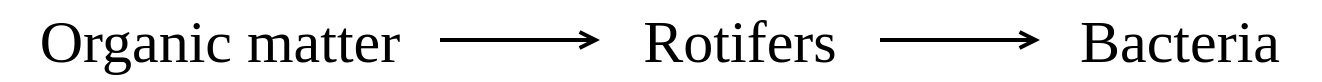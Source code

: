 <mxfile version="21.2.8" type="device">
  <diagram name="Page-1" id="KZy_sp_ZRDAk0zEM5HOW">
    <mxGraphModel dx="763" dy="582" grid="1" gridSize="10" guides="1" tooltips="1" connect="1" arrows="1" fold="1" page="1" pageScale="1" pageWidth="827" pageHeight="1169" math="0" shadow="0">
      <root>
        <mxCell id="0" />
        <mxCell id="1" parent="0" />
        <mxCell id="RI5fBidj56ngeNTLCUzR-4" value="" style="edgeStyle=orthogonalEdgeStyle;rounded=0;orthogonalLoop=1;jettySize=auto;html=1;strokeWidth=2;endArrow=open;endFill=0;" edge="1" parent="1" source="RI5fBidj56ngeNTLCUzR-1" target="RI5fBidj56ngeNTLCUzR-2">
          <mxGeometry relative="1" as="geometry" />
        </mxCell>
        <mxCell id="RI5fBidj56ngeNTLCUzR-1" value="Organic matter" style="rounded=0;whiteSpace=wrap;html=1;fillColor=none;fontSize=30;fontFamily=Ubuntu Mono;strokeWidth=3;strokeColor=none;" vertex="1" parent="1">
          <mxGeometry x="40" y="80" width="220" height="40" as="geometry" />
        </mxCell>
        <mxCell id="RI5fBidj56ngeNTLCUzR-5" value="" style="edgeStyle=orthogonalEdgeStyle;rounded=0;orthogonalLoop=1;jettySize=auto;html=1;strokeWidth=2;endArrow=open;endFill=0;" edge="1" parent="1" source="RI5fBidj56ngeNTLCUzR-2" target="RI5fBidj56ngeNTLCUzR-3">
          <mxGeometry relative="1" as="geometry" />
        </mxCell>
        <mxCell id="RI5fBidj56ngeNTLCUzR-2" value="Rotifers" style="rounded=0;whiteSpace=wrap;html=1;fillColor=none;fontSize=30;fontFamily=Ubuntu Mono;strokeWidth=3;strokeColor=none;" vertex="1" parent="1">
          <mxGeometry x="340" y="80" width="140" height="40" as="geometry" />
        </mxCell>
        <mxCell id="RI5fBidj56ngeNTLCUzR-3" value="Bacteria" style="rounded=0;whiteSpace=wrap;html=1;fillColor=none;fontSize=30;fontFamily=Ubuntu Mono;strokeWidth=3;strokeColor=none;" vertex="1" parent="1">
          <mxGeometry x="560" y="80" width="140" height="40" as="geometry" />
        </mxCell>
      </root>
    </mxGraphModel>
  </diagram>
</mxfile>
